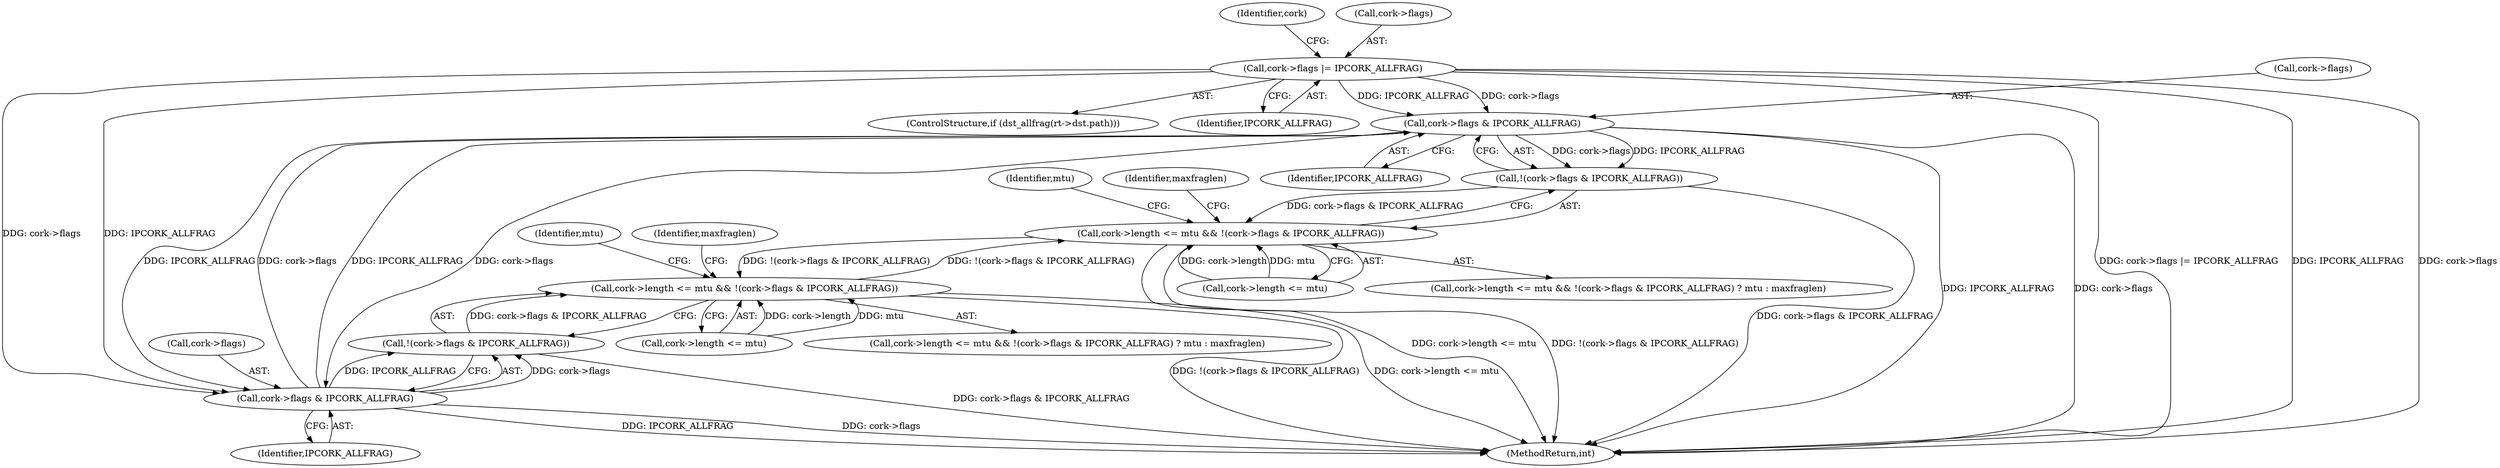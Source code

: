 digraph "0_linux_75a493e60ac4bbe2e977e7129d6d8cbb0dd236be@pointer" {
"1000494" [label="(Call,cork->flags |= IPCORK_ALLFRAG)"];
"1000744" [label="(Call,cork->flags & IPCORK_ALLFRAG)"];
"1000743" [label="(Call,!(cork->flags & IPCORK_ALLFRAG))"];
"1000737" [label="(Call,cork->length <= mtu && !(cork->flags & IPCORK_ALLFRAG))"];
"1000823" [label="(Call,cork->length <= mtu && !(cork->flags & IPCORK_ALLFRAG))"];
"1000830" [label="(Call,cork->flags & IPCORK_ALLFRAG)"];
"1000829" [label="(Call,!(cork->flags & IPCORK_ALLFRAG))"];
"1000745" [label="(Call,cork->flags)"];
"1000836" [label="(Identifier,maxfraglen)"];
"1000487" [label="(ControlStructure,if (dst_allfrag(rt->dst.path)))"];
"1000750" [label="(Identifier,maxfraglen)"];
"1000835" [label="(Identifier,mtu)"];
"1000831" [label="(Call,cork->flags)"];
"1000744" [label="(Call,cork->flags & IPCORK_ALLFRAG)"];
"1000498" [label="(Identifier,IPCORK_ALLFRAG)"];
"1001327" [label="(MethodReturn,int)"];
"1000748" [label="(Identifier,IPCORK_ALLFRAG)"];
"1000830" [label="(Call,cork->flags & IPCORK_ALLFRAG)"];
"1000823" [label="(Call,cork->length <= mtu && !(cork->flags & IPCORK_ALLFRAG))"];
"1000494" [label="(Call,cork->flags |= IPCORK_ALLFRAG)"];
"1000737" [label="(Call,cork->length <= mtu && !(cork->flags & IPCORK_ALLFRAG))"];
"1000824" [label="(Call,cork->length <= mtu)"];
"1000738" [label="(Call,cork->length <= mtu)"];
"1000743" [label="(Call,!(cork->flags & IPCORK_ALLFRAG))"];
"1000822" [label="(Call,cork->length <= mtu && !(cork->flags & IPCORK_ALLFRAG) ? mtu : maxfraglen)"];
"1000834" [label="(Identifier,IPCORK_ALLFRAG)"];
"1000736" [label="(Call,cork->length <= mtu && !(cork->flags & IPCORK_ALLFRAG) ? mtu : maxfraglen)"];
"1000749" [label="(Identifier,mtu)"];
"1000829" [label="(Call,!(cork->flags & IPCORK_ALLFRAG))"];
"1000501" [label="(Identifier,cork)"];
"1000495" [label="(Call,cork->flags)"];
"1000494" -> "1000487"  [label="AST: "];
"1000494" -> "1000498"  [label="CFG: "];
"1000495" -> "1000494"  [label="AST: "];
"1000498" -> "1000494"  [label="AST: "];
"1000501" -> "1000494"  [label="CFG: "];
"1000494" -> "1001327"  [label="DDG: cork->flags |= IPCORK_ALLFRAG"];
"1000494" -> "1001327"  [label="DDG: IPCORK_ALLFRAG"];
"1000494" -> "1001327"  [label="DDG: cork->flags"];
"1000494" -> "1000744"  [label="DDG: cork->flags"];
"1000494" -> "1000744"  [label="DDG: IPCORK_ALLFRAG"];
"1000494" -> "1000830"  [label="DDG: cork->flags"];
"1000494" -> "1000830"  [label="DDG: IPCORK_ALLFRAG"];
"1000744" -> "1000743"  [label="AST: "];
"1000744" -> "1000748"  [label="CFG: "];
"1000745" -> "1000744"  [label="AST: "];
"1000748" -> "1000744"  [label="AST: "];
"1000743" -> "1000744"  [label="CFG: "];
"1000744" -> "1001327"  [label="DDG: IPCORK_ALLFRAG"];
"1000744" -> "1001327"  [label="DDG: cork->flags"];
"1000744" -> "1000743"  [label="DDG: cork->flags"];
"1000744" -> "1000743"  [label="DDG: IPCORK_ALLFRAG"];
"1000830" -> "1000744"  [label="DDG: cork->flags"];
"1000830" -> "1000744"  [label="DDG: IPCORK_ALLFRAG"];
"1000744" -> "1000830"  [label="DDG: cork->flags"];
"1000744" -> "1000830"  [label="DDG: IPCORK_ALLFRAG"];
"1000743" -> "1000737"  [label="AST: "];
"1000737" -> "1000743"  [label="CFG: "];
"1000743" -> "1001327"  [label="DDG: cork->flags & IPCORK_ALLFRAG"];
"1000743" -> "1000737"  [label="DDG: cork->flags & IPCORK_ALLFRAG"];
"1000737" -> "1000736"  [label="AST: "];
"1000737" -> "1000738"  [label="CFG: "];
"1000738" -> "1000737"  [label="AST: "];
"1000749" -> "1000737"  [label="CFG: "];
"1000750" -> "1000737"  [label="CFG: "];
"1000737" -> "1001327"  [label="DDG: cork->length <= mtu"];
"1000737" -> "1001327"  [label="DDG: !(cork->flags & IPCORK_ALLFRAG)"];
"1000738" -> "1000737"  [label="DDG: cork->length"];
"1000738" -> "1000737"  [label="DDG: mtu"];
"1000823" -> "1000737"  [label="DDG: !(cork->flags & IPCORK_ALLFRAG)"];
"1000737" -> "1000823"  [label="DDG: !(cork->flags & IPCORK_ALLFRAG)"];
"1000823" -> "1000822"  [label="AST: "];
"1000823" -> "1000824"  [label="CFG: "];
"1000823" -> "1000829"  [label="CFG: "];
"1000824" -> "1000823"  [label="AST: "];
"1000829" -> "1000823"  [label="AST: "];
"1000835" -> "1000823"  [label="CFG: "];
"1000836" -> "1000823"  [label="CFG: "];
"1000823" -> "1001327"  [label="DDG: !(cork->flags & IPCORK_ALLFRAG)"];
"1000823" -> "1001327"  [label="DDG: cork->length <= mtu"];
"1000824" -> "1000823"  [label="DDG: cork->length"];
"1000824" -> "1000823"  [label="DDG: mtu"];
"1000829" -> "1000823"  [label="DDG: cork->flags & IPCORK_ALLFRAG"];
"1000830" -> "1000829"  [label="AST: "];
"1000830" -> "1000834"  [label="CFG: "];
"1000831" -> "1000830"  [label="AST: "];
"1000834" -> "1000830"  [label="AST: "];
"1000829" -> "1000830"  [label="CFG: "];
"1000830" -> "1001327"  [label="DDG: IPCORK_ALLFRAG"];
"1000830" -> "1001327"  [label="DDG: cork->flags"];
"1000830" -> "1000829"  [label="DDG: cork->flags"];
"1000830" -> "1000829"  [label="DDG: IPCORK_ALLFRAG"];
"1000829" -> "1001327"  [label="DDG: cork->flags & IPCORK_ALLFRAG"];
}
